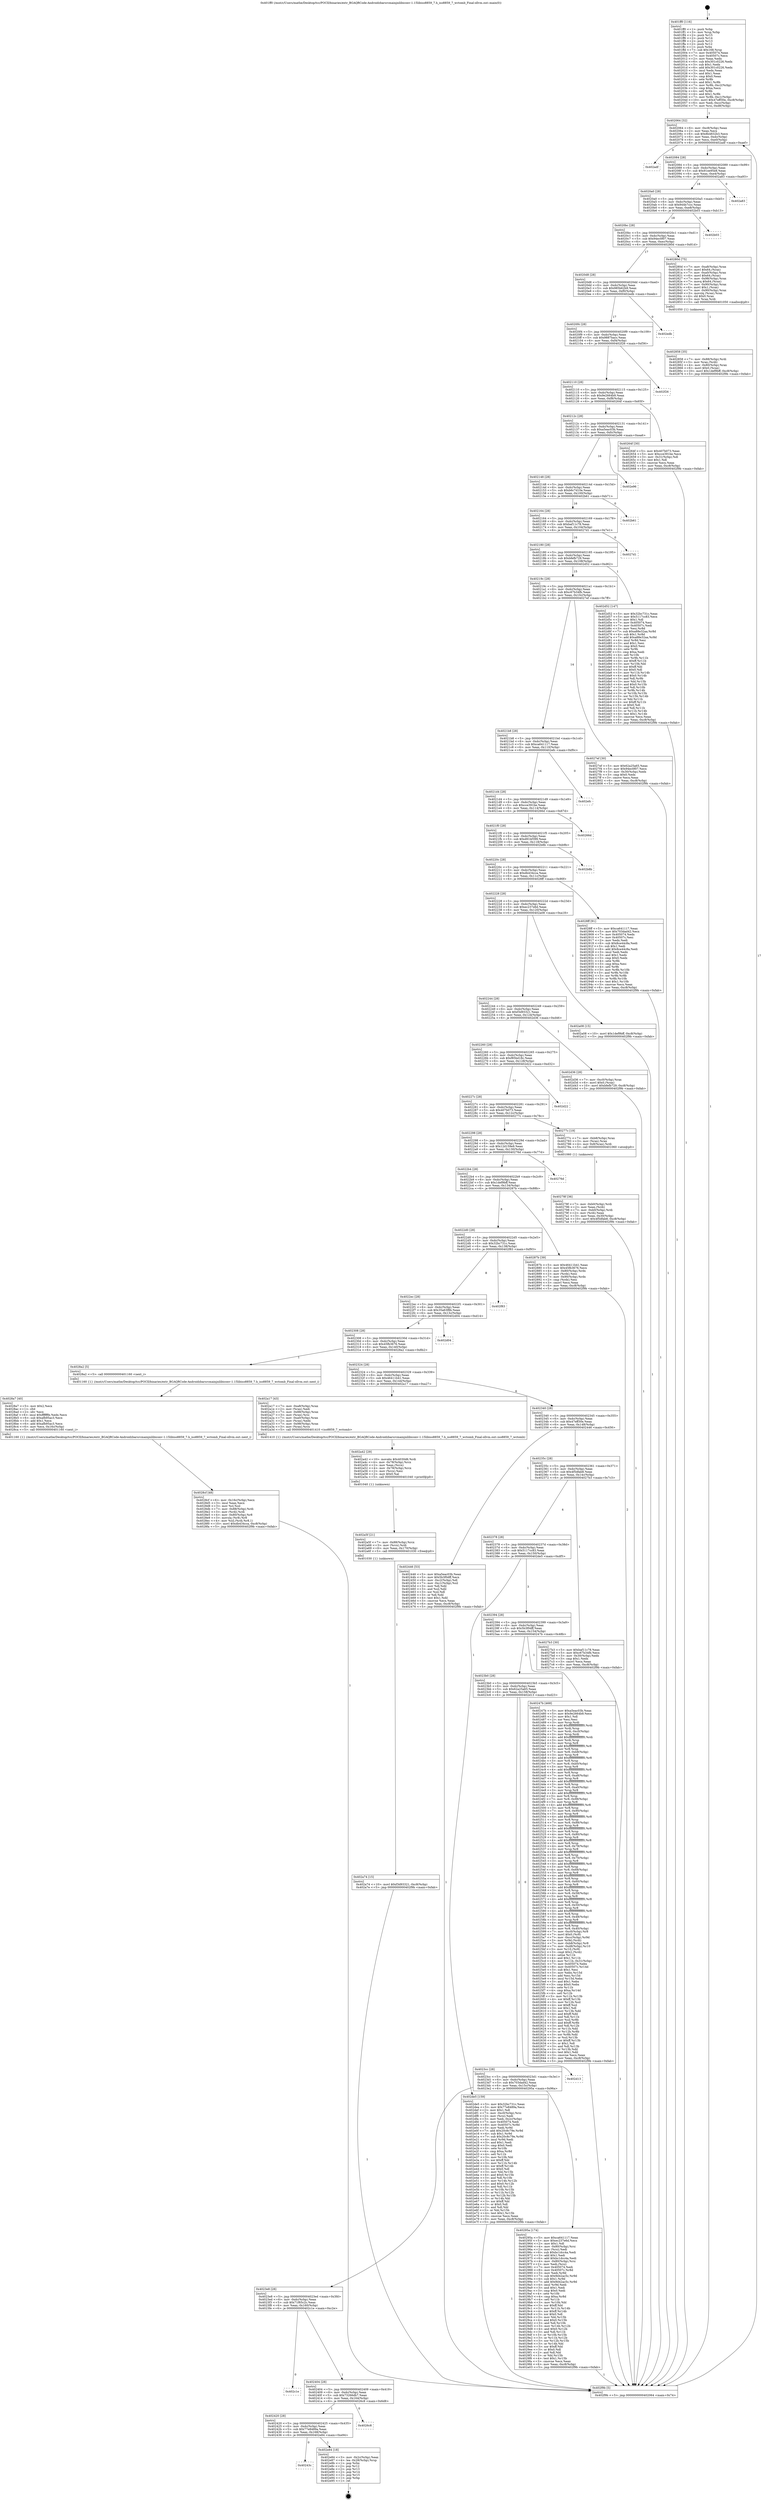 digraph "0x401ff0" {
  label = "0x401ff0 (/mnt/c/Users/mathe/Desktop/tcc/POCII/binaries/extr_BGAQRCode-Androidzbarsrcmainjnilibiconv-1.15libiso8859_7.h_iso8859_7_wctomb_Final-ollvm.out::main(0))"
  labelloc = "t"
  node[shape=record]

  Entry [label="",width=0.3,height=0.3,shape=circle,fillcolor=black,style=filled]
  "0x402064" [label="{
     0x402064 [32]\l
     | [instrs]\l
     &nbsp;&nbsp;0x402064 \<+6\>: mov -0xc8(%rbp),%eax\l
     &nbsp;&nbsp;0x40206a \<+2\>: mov %eax,%ecx\l
     &nbsp;&nbsp;0x40206c \<+6\>: sub $0x8b4832b3,%ecx\l
     &nbsp;&nbsp;0x402072 \<+6\>: mov %eax,-0xdc(%rbp)\l
     &nbsp;&nbsp;0x402078 \<+6\>: mov %ecx,-0xe0(%rbp)\l
     &nbsp;&nbsp;0x40207e \<+6\>: je 0000000000402adf \<main+0xaef\>\l
  }"]
  "0x402adf" [label="{
     0x402adf\l
  }", style=dashed]
  "0x402084" [label="{
     0x402084 [28]\l
     | [instrs]\l
     &nbsp;&nbsp;0x402084 \<+5\>: jmp 0000000000402089 \<main+0x99\>\l
     &nbsp;&nbsp;0x402089 \<+6\>: mov -0xdc(%rbp),%eax\l
     &nbsp;&nbsp;0x40208f \<+5\>: sub $0x91ee95e8,%eax\l
     &nbsp;&nbsp;0x402094 \<+6\>: mov %eax,-0xe4(%rbp)\l
     &nbsp;&nbsp;0x40209a \<+6\>: je 0000000000402a83 \<main+0xa93\>\l
  }"]
  Exit [label="",width=0.3,height=0.3,shape=circle,fillcolor=black,style=filled,peripheries=2]
  "0x402a83" [label="{
     0x402a83\l
  }", style=dashed]
  "0x4020a0" [label="{
     0x4020a0 [28]\l
     | [instrs]\l
     &nbsp;&nbsp;0x4020a0 \<+5\>: jmp 00000000004020a5 \<main+0xb5\>\l
     &nbsp;&nbsp;0x4020a5 \<+6\>: mov -0xdc(%rbp),%eax\l
     &nbsp;&nbsp;0x4020ab \<+5\>: sub $0x944b7ccc,%eax\l
     &nbsp;&nbsp;0x4020b0 \<+6\>: mov %eax,-0xe8(%rbp)\l
     &nbsp;&nbsp;0x4020b6 \<+6\>: je 0000000000402b03 \<main+0xb13\>\l
  }"]
  "0x40243c" [label="{
     0x40243c\l
  }", style=dashed]
  "0x402b03" [label="{
     0x402b03\l
  }", style=dashed]
  "0x4020bc" [label="{
     0x4020bc [28]\l
     | [instrs]\l
     &nbsp;&nbsp;0x4020bc \<+5\>: jmp 00000000004020c1 \<main+0xd1\>\l
     &nbsp;&nbsp;0x4020c1 \<+6\>: mov -0xdc(%rbp),%eax\l
     &nbsp;&nbsp;0x4020c7 \<+5\>: sub $0x94ec0f07,%eax\l
     &nbsp;&nbsp;0x4020cc \<+6\>: mov %eax,-0xec(%rbp)\l
     &nbsp;&nbsp;0x4020d2 \<+6\>: je 000000000040280d \<main+0x81d\>\l
  }"]
  "0x402e84" [label="{
     0x402e84 [18]\l
     | [instrs]\l
     &nbsp;&nbsp;0x402e84 \<+3\>: mov -0x2c(%rbp),%eax\l
     &nbsp;&nbsp;0x402e87 \<+4\>: lea -0x28(%rbp),%rsp\l
     &nbsp;&nbsp;0x402e8b \<+1\>: pop %rbx\l
     &nbsp;&nbsp;0x402e8c \<+2\>: pop %r12\l
     &nbsp;&nbsp;0x402e8e \<+2\>: pop %r13\l
     &nbsp;&nbsp;0x402e90 \<+2\>: pop %r14\l
     &nbsp;&nbsp;0x402e92 \<+2\>: pop %r15\l
     &nbsp;&nbsp;0x402e94 \<+1\>: pop %rbp\l
     &nbsp;&nbsp;0x402e95 \<+1\>: ret\l
  }"]
  "0x40280d" [label="{
     0x40280d [75]\l
     | [instrs]\l
     &nbsp;&nbsp;0x40280d \<+7\>: mov -0xa8(%rbp),%rax\l
     &nbsp;&nbsp;0x402814 \<+6\>: movl $0x64,(%rax)\l
     &nbsp;&nbsp;0x40281a \<+7\>: mov -0xa0(%rbp),%rax\l
     &nbsp;&nbsp;0x402821 \<+6\>: movl $0x64,(%rax)\l
     &nbsp;&nbsp;0x402827 \<+7\>: mov -0x98(%rbp),%rax\l
     &nbsp;&nbsp;0x40282e \<+7\>: movq $0x64,(%rax)\l
     &nbsp;&nbsp;0x402835 \<+7\>: mov -0x90(%rbp),%rax\l
     &nbsp;&nbsp;0x40283c \<+6\>: movl $0x1,(%rax)\l
     &nbsp;&nbsp;0x402842 \<+7\>: mov -0x90(%rbp),%rax\l
     &nbsp;&nbsp;0x402849 \<+3\>: movslq (%rax),%rax\l
     &nbsp;&nbsp;0x40284c \<+4\>: shl $0x0,%rax\l
     &nbsp;&nbsp;0x402850 \<+3\>: mov %rax,%rdi\l
     &nbsp;&nbsp;0x402853 \<+5\>: call 0000000000401050 \<malloc@plt\>\l
     | [calls]\l
     &nbsp;&nbsp;0x401050 \{1\} (unknown)\l
  }"]
  "0x4020d8" [label="{
     0x4020d8 [28]\l
     | [instrs]\l
     &nbsp;&nbsp;0x4020d8 \<+5\>: jmp 00000000004020dd \<main+0xed\>\l
     &nbsp;&nbsp;0x4020dd \<+6\>: mov -0xdc(%rbp),%eax\l
     &nbsp;&nbsp;0x4020e3 \<+5\>: sub $0x985b62b9,%eax\l
     &nbsp;&nbsp;0x4020e8 \<+6\>: mov %eax,-0xf0(%rbp)\l
     &nbsp;&nbsp;0x4020ee \<+6\>: je 0000000000402edb \<main+0xeeb\>\l
  }"]
  "0x402420" [label="{
     0x402420 [28]\l
     | [instrs]\l
     &nbsp;&nbsp;0x402420 \<+5\>: jmp 0000000000402425 \<main+0x435\>\l
     &nbsp;&nbsp;0x402425 \<+6\>: mov -0xdc(%rbp),%eax\l
     &nbsp;&nbsp;0x40242b \<+5\>: sub $0x77e8489a,%eax\l
     &nbsp;&nbsp;0x402430 \<+6\>: mov %eax,-0x168(%rbp)\l
     &nbsp;&nbsp;0x402436 \<+6\>: je 0000000000402e84 \<main+0xe94\>\l
  }"]
  "0x402edb" [label="{
     0x402edb\l
  }", style=dashed]
  "0x4020f4" [label="{
     0x4020f4 [28]\l
     | [instrs]\l
     &nbsp;&nbsp;0x4020f4 \<+5\>: jmp 00000000004020f9 \<main+0x109\>\l
     &nbsp;&nbsp;0x4020f9 \<+6\>: mov -0xdc(%rbp),%eax\l
     &nbsp;&nbsp;0x4020ff \<+5\>: sub $0x9887bacc,%eax\l
     &nbsp;&nbsp;0x402104 \<+6\>: mov %eax,-0xf4(%rbp)\l
     &nbsp;&nbsp;0x40210a \<+6\>: je 0000000000402f26 \<main+0xf36\>\l
  }"]
  "0x4026c8" [label="{
     0x4026c8\l
  }", style=dashed]
  "0x402f26" [label="{
     0x402f26\l
  }", style=dashed]
  "0x402110" [label="{
     0x402110 [28]\l
     | [instrs]\l
     &nbsp;&nbsp;0x402110 \<+5\>: jmp 0000000000402115 \<main+0x125\>\l
     &nbsp;&nbsp;0x402115 \<+6\>: mov -0xdc(%rbp),%eax\l
     &nbsp;&nbsp;0x40211b \<+5\>: sub $0x9e2664b9,%eax\l
     &nbsp;&nbsp;0x402120 \<+6\>: mov %eax,-0xf8(%rbp)\l
     &nbsp;&nbsp;0x402126 \<+6\>: je 000000000040264f \<main+0x65f\>\l
  }"]
  "0x402404" [label="{
     0x402404 [28]\l
     | [instrs]\l
     &nbsp;&nbsp;0x402404 \<+5\>: jmp 0000000000402409 \<main+0x419\>\l
     &nbsp;&nbsp;0x402409 \<+6\>: mov -0xdc(%rbp),%eax\l
     &nbsp;&nbsp;0x40240f \<+5\>: sub $0x73266db7,%eax\l
     &nbsp;&nbsp;0x402414 \<+6\>: mov %eax,-0x164(%rbp)\l
     &nbsp;&nbsp;0x40241a \<+6\>: je 00000000004026c8 \<main+0x6d8\>\l
  }"]
  "0x40264f" [label="{
     0x40264f [30]\l
     | [instrs]\l
     &nbsp;&nbsp;0x40264f \<+5\>: mov $0x407b073,%eax\l
     &nbsp;&nbsp;0x402654 \<+5\>: mov $0xcce391be,%ecx\l
     &nbsp;&nbsp;0x402659 \<+3\>: mov -0x31(%rbp),%dl\l
     &nbsp;&nbsp;0x40265c \<+3\>: test $0x1,%dl\l
     &nbsp;&nbsp;0x40265f \<+3\>: cmovne %ecx,%eax\l
     &nbsp;&nbsp;0x402662 \<+6\>: mov %eax,-0xc8(%rbp)\l
     &nbsp;&nbsp;0x402668 \<+5\>: jmp 0000000000402f9b \<main+0xfab\>\l
  }"]
  "0x40212c" [label="{
     0x40212c [28]\l
     | [instrs]\l
     &nbsp;&nbsp;0x40212c \<+5\>: jmp 0000000000402131 \<main+0x141\>\l
     &nbsp;&nbsp;0x402131 \<+6\>: mov -0xdc(%rbp),%eax\l
     &nbsp;&nbsp;0x402137 \<+5\>: sub $0xa5eac03b,%eax\l
     &nbsp;&nbsp;0x40213c \<+6\>: mov %eax,-0xfc(%rbp)\l
     &nbsp;&nbsp;0x402142 \<+6\>: je 0000000000402e96 \<main+0xea6\>\l
  }"]
  "0x402c1e" [label="{
     0x402c1e\l
  }", style=dashed]
  "0x402e96" [label="{
     0x402e96\l
  }", style=dashed]
  "0x402148" [label="{
     0x402148 [28]\l
     | [instrs]\l
     &nbsp;&nbsp;0x402148 \<+5\>: jmp 000000000040214d \<main+0x15d\>\l
     &nbsp;&nbsp;0x40214d \<+6\>: mov -0xdc(%rbp),%eax\l
     &nbsp;&nbsp;0x402153 \<+5\>: sub $0xb6c7d10e,%eax\l
     &nbsp;&nbsp;0x402158 \<+6\>: mov %eax,-0x100(%rbp)\l
     &nbsp;&nbsp;0x40215e \<+6\>: je 0000000000402b61 \<main+0xb71\>\l
  }"]
  "0x402a74" [label="{
     0x402a74 [15]\l
     | [instrs]\l
     &nbsp;&nbsp;0x402a74 \<+10\>: movl $0xf3d93321,-0xc8(%rbp)\l
     &nbsp;&nbsp;0x402a7e \<+5\>: jmp 0000000000402f9b \<main+0xfab\>\l
  }"]
  "0x402b61" [label="{
     0x402b61\l
  }", style=dashed]
  "0x402164" [label="{
     0x402164 [28]\l
     | [instrs]\l
     &nbsp;&nbsp;0x402164 \<+5\>: jmp 0000000000402169 \<main+0x179\>\l
     &nbsp;&nbsp;0x402169 \<+6\>: mov -0xdc(%rbp),%eax\l
     &nbsp;&nbsp;0x40216f \<+5\>: sub $0xbaf11c78,%eax\l
     &nbsp;&nbsp;0x402174 \<+6\>: mov %eax,-0x104(%rbp)\l
     &nbsp;&nbsp;0x40217a \<+6\>: je 00000000004027d1 \<main+0x7e1\>\l
  }"]
  "0x402a5f" [label="{
     0x402a5f [21]\l
     | [instrs]\l
     &nbsp;&nbsp;0x402a5f \<+7\>: mov -0x88(%rbp),%rcx\l
     &nbsp;&nbsp;0x402a66 \<+3\>: mov (%rcx),%rdi\l
     &nbsp;&nbsp;0x402a69 \<+6\>: mov %eax,-0x170(%rbp)\l
     &nbsp;&nbsp;0x402a6f \<+5\>: call 0000000000401030 \<free@plt\>\l
     | [calls]\l
     &nbsp;&nbsp;0x401030 \{1\} (unknown)\l
  }"]
  "0x4027d1" [label="{
     0x4027d1\l
  }", style=dashed]
  "0x402180" [label="{
     0x402180 [28]\l
     | [instrs]\l
     &nbsp;&nbsp;0x402180 \<+5\>: jmp 0000000000402185 \<main+0x195\>\l
     &nbsp;&nbsp;0x402185 \<+6\>: mov -0xdc(%rbp),%eax\l
     &nbsp;&nbsp;0x40218b \<+5\>: sub $0xbfefb729,%eax\l
     &nbsp;&nbsp;0x402190 \<+6\>: mov %eax,-0x108(%rbp)\l
     &nbsp;&nbsp;0x402196 \<+6\>: je 0000000000402d52 \<main+0xd62\>\l
  }"]
  "0x402a42" [label="{
     0x402a42 [29]\l
     | [instrs]\l
     &nbsp;&nbsp;0x402a42 \<+10\>: movabs $0x4030d6,%rdi\l
     &nbsp;&nbsp;0x402a4c \<+4\>: mov -0x78(%rbp),%rcx\l
     &nbsp;&nbsp;0x402a50 \<+2\>: mov %eax,(%rcx)\l
     &nbsp;&nbsp;0x402a52 \<+4\>: mov -0x78(%rbp),%rcx\l
     &nbsp;&nbsp;0x402a56 \<+2\>: mov (%rcx),%esi\l
     &nbsp;&nbsp;0x402a58 \<+2\>: mov $0x0,%al\l
     &nbsp;&nbsp;0x402a5a \<+5\>: call 0000000000401040 \<printf@plt\>\l
     | [calls]\l
     &nbsp;&nbsp;0x401040 \{1\} (unknown)\l
  }"]
  "0x402d52" [label="{
     0x402d52 [147]\l
     | [instrs]\l
     &nbsp;&nbsp;0x402d52 \<+5\>: mov $0x32bc731c,%eax\l
     &nbsp;&nbsp;0x402d57 \<+5\>: mov $0x5117cc83,%ecx\l
     &nbsp;&nbsp;0x402d5c \<+2\>: mov $0x1,%dl\l
     &nbsp;&nbsp;0x402d5e \<+7\>: mov 0x405074,%esi\l
     &nbsp;&nbsp;0x402d65 \<+7\>: mov 0x40507c,%edi\l
     &nbsp;&nbsp;0x402d6c \<+3\>: mov %esi,%r8d\l
     &nbsp;&nbsp;0x402d6f \<+7\>: sub $0xa88e32aa,%r8d\l
     &nbsp;&nbsp;0x402d76 \<+4\>: sub $0x1,%r8d\l
     &nbsp;&nbsp;0x402d7a \<+7\>: add $0xa88e32aa,%r8d\l
     &nbsp;&nbsp;0x402d81 \<+4\>: imul %r8d,%esi\l
     &nbsp;&nbsp;0x402d85 \<+3\>: and $0x1,%esi\l
     &nbsp;&nbsp;0x402d88 \<+3\>: cmp $0x0,%esi\l
     &nbsp;&nbsp;0x402d8b \<+4\>: sete %r9b\l
     &nbsp;&nbsp;0x402d8f \<+3\>: cmp $0xa,%edi\l
     &nbsp;&nbsp;0x402d92 \<+4\>: setl %r10b\l
     &nbsp;&nbsp;0x402d96 \<+3\>: mov %r9b,%r11b\l
     &nbsp;&nbsp;0x402d99 \<+4\>: xor $0xff,%r11b\l
     &nbsp;&nbsp;0x402d9d \<+3\>: mov %r10b,%bl\l
     &nbsp;&nbsp;0x402da0 \<+3\>: xor $0xff,%bl\l
     &nbsp;&nbsp;0x402da3 \<+3\>: xor $0x0,%dl\l
     &nbsp;&nbsp;0x402da6 \<+3\>: mov %r11b,%r14b\l
     &nbsp;&nbsp;0x402da9 \<+4\>: and $0x0,%r14b\l
     &nbsp;&nbsp;0x402dad \<+3\>: and %dl,%r9b\l
     &nbsp;&nbsp;0x402db0 \<+3\>: mov %bl,%r15b\l
     &nbsp;&nbsp;0x402db3 \<+4\>: and $0x0,%r15b\l
     &nbsp;&nbsp;0x402db7 \<+3\>: and %dl,%r10b\l
     &nbsp;&nbsp;0x402dba \<+3\>: or %r9b,%r14b\l
     &nbsp;&nbsp;0x402dbd \<+3\>: or %r10b,%r15b\l
     &nbsp;&nbsp;0x402dc0 \<+3\>: xor %r15b,%r14b\l
     &nbsp;&nbsp;0x402dc3 \<+3\>: or %bl,%r11b\l
     &nbsp;&nbsp;0x402dc6 \<+4\>: xor $0xff,%r11b\l
     &nbsp;&nbsp;0x402dca \<+3\>: or $0x0,%dl\l
     &nbsp;&nbsp;0x402dcd \<+3\>: and %dl,%r11b\l
     &nbsp;&nbsp;0x402dd0 \<+3\>: or %r11b,%r14b\l
     &nbsp;&nbsp;0x402dd3 \<+4\>: test $0x1,%r14b\l
     &nbsp;&nbsp;0x402dd7 \<+3\>: cmovne %ecx,%eax\l
     &nbsp;&nbsp;0x402dda \<+6\>: mov %eax,-0xc8(%rbp)\l
     &nbsp;&nbsp;0x402de0 \<+5\>: jmp 0000000000402f9b \<main+0xfab\>\l
  }"]
  "0x40219c" [label="{
     0x40219c [28]\l
     | [instrs]\l
     &nbsp;&nbsp;0x40219c \<+5\>: jmp 00000000004021a1 \<main+0x1b1\>\l
     &nbsp;&nbsp;0x4021a1 \<+6\>: mov -0xdc(%rbp),%eax\l
     &nbsp;&nbsp;0x4021a7 \<+5\>: sub $0xc67b34fb,%eax\l
     &nbsp;&nbsp;0x4021ac \<+6\>: mov %eax,-0x10c(%rbp)\l
     &nbsp;&nbsp;0x4021b2 \<+6\>: je 00000000004027ef \<main+0x7ff\>\l
  }"]
  "0x4023e8" [label="{
     0x4023e8 [28]\l
     | [instrs]\l
     &nbsp;&nbsp;0x4023e8 \<+5\>: jmp 00000000004023ed \<main+0x3fd\>\l
     &nbsp;&nbsp;0x4023ed \<+6\>: mov -0xdc(%rbp),%eax\l
     &nbsp;&nbsp;0x4023f3 \<+5\>: sub $0x71f65c2c,%eax\l
     &nbsp;&nbsp;0x4023f8 \<+6\>: mov %eax,-0x160(%rbp)\l
     &nbsp;&nbsp;0x4023fe \<+6\>: je 0000000000402c1e \<main+0xc2e\>\l
  }"]
  "0x4027ef" [label="{
     0x4027ef [30]\l
     | [instrs]\l
     &nbsp;&nbsp;0x4027ef \<+5\>: mov $0x62a25a65,%eax\l
     &nbsp;&nbsp;0x4027f4 \<+5\>: mov $0x94ec0f07,%ecx\l
     &nbsp;&nbsp;0x4027f9 \<+3\>: mov -0x30(%rbp),%edx\l
     &nbsp;&nbsp;0x4027fc \<+3\>: cmp $0x0,%edx\l
     &nbsp;&nbsp;0x4027ff \<+3\>: cmove %ecx,%eax\l
     &nbsp;&nbsp;0x402802 \<+6\>: mov %eax,-0xc8(%rbp)\l
     &nbsp;&nbsp;0x402808 \<+5\>: jmp 0000000000402f9b \<main+0xfab\>\l
  }"]
  "0x4021b8" [label="{
     0x4021b8 [28]\l
     | [instrs]\l
     &nbsp;&nbsp;0x4021b8 \<+5\>: jmp 00000000004021bd \<main+0x1cd\>\l
     &nbsp;&nbsp;0x4021bd \<+6\>: mov -0xdc(%rbp),%eax\l
     &nbsp;&nbsp;0x4021c3 \<+5\>: sub $0xca641117,%eax\l
     &nbsp;&nbsp;0x4021c8 \<+6\>: mov %eax,-0x110(%rbp)\l
     &nbsp;&nbsp;0x4021ce \<+6\>: je 0000000000402efc \<main+0xf0c\>\l
  }"]
  "0x40295a" [label="{
     0x40295a [174]\l
     | [instrs]\l
     &nbsp;&nbsp;0x40295a \<+5\>: mov $0xca641117,%eax\l
     &nbsp;&nbsp;0x40295f \<+5\>: mov $0xec237e6d,%ecx\l
     &nbsp;&nbsp;0x402964 \<+2\>: mov $0x1,%dl\l
     &nbsp;&nbsp;0x402966 \<+4\>: mov -0x80(%rbp),%rsi\l
     &nbsp;&nbsp;0x40296a \<+2\>: mov (%rsi),%edi\l
     &nbsp;&nbsp;0x40296c \<+6\>: sub $0xbc1dcc4a,%edi\l
     &nbsp;&nbsp;0x402972 \<+3\>: add $0x1,%edi\l
     &nbsp;&nbsp;0x402975 \<+6\>: add $0xbc1dcc4a,%edi\l
     &nbsp;&nbsp;0x40297b \<+4\>: mov -0x80(%rbp),%rsi\l
     &nbsp;&nbsp;0x40297f \<+2\>: mov %edi,(%rsi)\l
     &nbsp;&nbsp;0x402981 \<+7\>: mov 0x405074,%edi\l
     &nbsp;&nbsp;0x402988 \<+8\>: mov 0x40507c,%r8d\l
     &nbsp;&nbsp;0x402990 \<+3\>: mov %edi,%r9d\l
     &nbsp;&nbsp;0x402993 \<+7\>: sub $0x9d42ac5c,%r9d\l
     &nbsp;&nbsp;0x40299a \<+4\>: sub $0x1,%r9d\l
     &nbsp;&nbsp;0x40299e \<+7\>: add $0x9d42ac5c,%r9d\l
     &nbsp;&nbsp;0x4029a5 \<+4\>: imul %r9d,%edi\l
     &nbsp;&nbsp;0x4029a9 \<+3\>: and $0x1,%edi\l
     &nbsp;&nbsp;0x4029ac \<+3\>: cmp $0x0,%edi\l
     &nbsp;&nbsp;0x4029af \<+4\>: sete %r10b\l
     &nbsp;&nbsp;0x4029b3 \<+4\>: cmp $0xa,%r8d\l
     &nbsp;&nbsp;0x4029b7 \<+4\>: setl %r11b\l
     &nbsp;&nbsp;0x4029bb \<+3\>: mov %r10b,%bl\l
     &nbsp;&nbsp;0x4029be \<+3\>: xor $0xff,%bl\l
     &nbsp;&nbsp;0x4029c1 \<+3\>: mov %r11b,%r14b\l
     &nbsp;&nbsp;0x4029c4 \<+4\>: xor $0xff,%r14b\l
     &nbsp;&nbsp;0x4029c8 \<+3\>: xor $0x0,%dl\l
     &nbsp;&nbsp;0x4029cb \<+3\>: mov %bl,%r15b\l
     &nbsp;&nbsp;0x4029ce \<+4\>: and $0x0,%r15b\l
     &nbsp;&nbsp;0x4029d2 \<+3\>: and %dl,%r10b\l
     &nbsp;&nbsp;0x4029d5 \<+3\>: mov %r14b,%r12b\l
     &nbsp;&nbsp;0x4029d8 \<+4\>: and $0x0,%r12b\l
     &nbsp;&nbsp;0x4029dc \<+3\>: and %dl,%r11b\l
     &nbsp;&nbsp;0x4029df \<+3\>: or %r10b,%r15b\l
     &nbsp;&nbsp;0x4029e2 \<+3\>: or %r11b,%r12b\l
     &nbsp;&nbsp;0x4029e5 \<+3\>: xor %r12b,%r15b\l
     &nbsp;&nbsp;0x4029e8 \<+3\>: or %r14b,%bl\l
     &nbsp;&nbsp;0x4029eb \<+3\>: xor $0xff,%bl\l
     &nbsp;&nbsp;0x4029ee \<+3\>: or $0x0,%dl\l
     &nbsp;&nbsp;0x4029f1 \<+2\>: and %dl,%bl\l
     &nbsp;&nbsp;0x4029f3 \<+3\>: or %bl,%r15b\l
     &nbsp;&nbsp;0x4029f6 \<+4\>: test $0x1,%r15b\l
     &nbsp;&nbsp;0x4029fa \<+3\>: cmovne %ecx,%eax\l
     &nbsp;&nbsp;0x4029fd \<+6\>: mov %eax,-0xc8(%rbp)\l
     &nbsp;&nbsp;0x402a03 \<+5\>: jmp 0000000000402f9b \<main+0xfab\>\l
  }"]
  "0x402efc" [label="{
     0x402efc\l
  }", style=dashed]
  "0x4021d4" [label="{
     0x4021d4 [28]\l
     | [instrs]\l
     &nbsp;&nbsp;0x4021d4 \<+5\>: jmp 00000000004021d9 \<main+0x1e9\>\l
     &nbsp;&nbsp;0x4021d9 \<+6\>: mov -0xdc(%rbp),%eax\l
     &nbsp;&nbsp;0x4021df \<+5\>: sub $0xcce391be,%eax\l
     &nbsp;&nbsp;0x4021e4 \<+6\>: mov %eax,-0x114(%rbp)\l
     &nbsp;&nbsp;0x4021ea \<+6\>: je 000000000040266d \<main+0x67d\>\l
  }"]
  "0x4023cc" [label="{
     0x4023cc [28]\l
     | [instrs]\l
     &nbsp;&nbsp;0x4023cc \<+5\>: jmp 00000000004023d1 \<main+0x3e1\>\l
     &nbsp;&nbsp;0x4023d1 \<+6\>: mov -0xdc(%rbp),%eax\l
     &nbsp;&nbsp;0x4023d7 \<+5\>: sub $0x703dad42,%eax\l
     &nbsp;&nbsp;0x4023dc \<+6\>: mov %eax,-0x15c(%rbp)\l
     &nbsp;&nbsp;0x4023e2 \<+6\>: je 000000000040295a \<main+0x96a\>\l
  }"]
  "0x40266d" [label="{
     0x40266d\l
  }", style=dashed]
  "0x4021f0" [label="{
     0x4021f0 [28]\l
     | [instrs]\l
     &nbsp;&nbsp;0x4021f0 \<+5\>: jmp 00000000004021f5 \<main+0x205\>\l
     &nbsp;&nbsp;0x4021f5 \<+6\>: mov -0xdc(%rbp),%eax\l
     &nbsp;&nbsp;0x4021fb \<+5\>: sub $0xd91bf399,%eax\l
     &nbsp;&nbsp;0x402200 \<+6\>: mov %eax,-0x118(%rbp)\l
     &nbsp;&nbsp;0x402206 \<+6\>: je 0000000000402b8b \<main+0xb9b\>\l
  }"]
  "0x402d13" [label="{
     0x402d13\l
  }", style=dashed]
  "0x402b8b" [label="{
     0x402b8b\l
  }", style=dashed]
  "0x40220c" [label="{
     0x40220c [28]\l
     | [instrs]\l
     &nbsp;&nbsp;0x40220c \<+5\>: jmp 0000000000402211 \<main+0x221\>\l
     &nbsp;&nbsp;0x402211 \<+6\>: mov -0xdc(%rbp),%eax\l
     &nbsp;&nbsp;0x402217 \<+5\>: sub $0xdb434cca,%eax\l
     &nbsp;&nbsp;0x40221c \<+6\>: mov %eax,-0x11c(%rbp)\l
     &nbsp;&nbsp;0x402222 \<+6\>: je 00000000004028ff \<main+0x90f\>\l
  }"]
  "0x4028cf" [label="{
     0x4028cf [48]\l
     | [instrs]\l
     &nbsp;&nbsp;0x4028cf \<+6\>: mov -0x16c(%rbp),%ecx\l
     &nbsp;&nbsp;0x4028d5 \<+3\>: imul %eax,%ecx\l
     &nbsp;&nbsp;0x4028d8 \<+3\>: mov %cl,%sil\l
     &nbsp;&nbsp;0x4028db \<+7\>: mov -0x88(%rbp),%rdi\l
     &nbsp;&nbsp;0x4028e2 \<+3\>: mov (%rdi),%rdi\l
     &nbsp;&nbsp;0x4028e5 \<+4\>: mov -0x80(%rbp),%r8\l
     &nbsp;&nbsp;0x4028e9 \<+3\>: movslq (%r8),%r8\l
     &nbsp;&nbsp;0x4028ec \<+4\>: mov %sil,(%rdi,%r8,1)\l
     &nbsp;&nbsp;0x4028f0 \<+10\>: movl $0xdb434cca,-0xc8(%rbp)\l
     &nbsp;&nbsp;0x4028fa \<+5\>: jmp 0000000000402f9b \<main+0xfab\>\l
  }"]
  "0x4028ff" [label="{
     0x4028ff [91]\l
     | [instrs]\l
     &nbsp;&nbsp;0x4028ff \<+5\>: mov $0xca641117,%eax\l
     &nbsp;&nbsp;0x402904 \<+5\>: mov $0x703dad42,%ecx\l
     &nbsp;&nbsp;0x402909 \<+7\>: mov 0x405074,%edx\l
     &nbsp;&nbsp;0x402910 \<+7\>: mov 0x40507c,%esi\l
     &nbsp;&nbsp;0x402917 \<+2\>: mov %edx,%edi\l
     &nbsp;&nbsp;0x402919 \<+6\>: sub $0x8ce44c8a,%edi\l
     &nbsp;&nbsp;0x40291f \<+3\>: sub $0x1,%edi\l
     &nbsp;&nbsp;0x402922 \<+6\>: add $0x8ce44c8a,%edi\l
     &nbsp;&nbsp;0x402928 \<+3\>: imul %edi,%edx\l
     &nbsp;&nbsp;0x40292b \<+3\>: and $0x1,%edx\l
     &nbsp;&nbsp;0x40292e \<+3\>: cmp $0x0,%edx\l
     &nbsp;&nbsp;0x402931 \<+4\>: sete %r8b\l
     &nbsp;&nbsp;0x402935 \<+3\>: cmp $0xa,%esi\l
     &nbsp;&nbsp;0x402938 \<+4\>: setl %r9b\l
     &nbsp;&nbsp;0x40293c \<+3\>: mov %r8b,%r10b\l
     &nbsp;&nbsp;0x40293f \<+3\>: and %r9b,%r10b\l
     &nbsp;&nbsp;0x402942 \<+3\>: xor %r9b,%r8b\l
     &nbsp;&nbsp;0x402945 \<+3\>: or %r8b,%r10b\l
     &nbsp;&nbsp;0x402948 \<+4\>: test $0x1,%r10b\l
     &nbsp;&nbsp;0x40294c \<+3\>: cmovne %ecx,%eax\l
     &nbsp;&nbsp;0x40294f \<+6\>: mov %eax,-0xc8(%rbp)\l
     &nbsp;&nbsp;0x402955 \<+5\>: jmp 0000000000402f9b \<main+0xfab\>\l
  }"]
  "0x402228" [label="{
     0x402228 [28]\l
     | [instrs]\l
     &nbsp;&nbsp;0x402228 \<+5\>: jmp 000000000040222d \<main+0x23d\>\l
     &nbsp;&nbsp;0x40222d \<+6\>: mov -0xdc(%rbp),%eax\l
     &nbsp;&nbsp;0x402233 \<+5\>: sub $0xec237e6d,%eax\l
     &nbsp;&nbsp;0x402238 \<+6\>: mov %eax,-0x120(%rbp)\l
     &nbsp;&nbsp;0x40223e \<+6\>: je 0000000000402a08 \<main+0xa18\>\l
  }"]
  "0x4028a7" [label="{
     0x4028a7 [40]\l
     | [instrs]\l
     &nbsp;&nbsp;0x4028a7 \<+5\>: mov $0x2,%ecx\l
     &nbsp;&nbsp;0x4028ac \<+1\>: cltd\l
     &nbsp;&nbsp;0x4028ad \<+2\>: idiv %ecx\l
     &nbsp;&nbsp;0x4028af \<+6\>: imul $0xfffffffe,%edx,%ecx\l
     &nbsp;&nbsp;0x4028b5 \<+6\>: sub $0xafb95ac3,%ecx\l
     &nbsp;&nbsp;0x4028bb \<+3\>: add $0x1,%ecx\l
     &nbsp;&nbsp;0x4028be \<+6\>: add $0xafb95ac3,%ecx\l
     &nbsp;&nbsp;0x4028c4 \<+6\>: mov %ecx,-0x16c(%rbp)\l
     &nbsp;&nbsp;0x4028ca \<+5\>: call 0000000000401160 \<next_i\>\l
     | [calls]\l
     &nbsp;&nbsp;0x401160 \{1\} (/mnt/c/Users/mathe/Desktop/tcc/POCII/binaries/extr_BGAQRCode-Androidzbarsrcmainjnilibiconv-1.15libiso8859_7.h_iso8859_7_wctomb_Final-ollvm.out::next_i)\l
  }"]
  "0x402a08" [label="{
     0x402a08 [15]\l
     | [instrs]\l
     &nbsp;&nbsp;0x402a08 \<+10\>: movl $0x1def9bff,-0xc8(%rbp)\l
     &nbsp;&nbsp;0x402a12 \<+5\>: jmp 0000000000402f9b \<main+0xfab\>\l
  }"]
  "0x402244" [label="{
     0x402244 [28]\l
     | [instrs]\l
     &nbsp;&nbsp;0x402244 \<+5\>: jmp 0000000000402249 \<main+0x259\>\l
     &nbsp;&nbsp;0x402249 \<+6\>: mov -0xdc(%rbp),%eax\l
     &nbsp;&nbsp;0x40224f \<+5\>: sub $0xf3d93321,%eax\l
     &nbsp;&nbsp;0x402254 \<+6\>: mov %eax,-0x124(%rbp)\l
     &nbsp;&nbsp;0x40225a \<+6\>: je 0000000000402d36 \<main+0xd46\>\l
  }"]
  "0x402858" [label="{
     0x402858 [35]\l
     | [instrs]\l
     &nbsp;&nbsp;0x402858 \<+7\>: mov -0x88(%rbp),%rdi\l
     &nbsp;&nbsp;0x40285f \<+3\>: mov %rax,(%rdi)\l
     &nbsp;&nbsp;0x402862 \<+4\>: mov -0x80(%rbp),%rax\l
     &nbsp;&nbsp;0x402866 \<+6\>: movl $0x0,(%rax)\l
     &nbsp;&nbsp;0x40286c \<+10\>: movl $0x1def9bff,-0xc8(%rbp)\l
     &nbsp;&nbsp;0x402876 \<+5\>: jmp 0000000000402f9b \<main+0xfab\>\l
  }"]
  "0x402d36" [label="{
     0x402d36 [28]\l
     | [instrs]\l
     &nbsp;&nbsp;0x402d36 \<+7\>: mov -0xc0(%rbp),%rax\l
     &nbsp;&nbsp;0x402d3d \<+6\>: movl $0x0,(%rax)\l
     &nbsp;&nbsp;0x402d43 \<+10\>: movl $0xbfefb729,-0xc8(%rbp)\l
     &nbsp;&nbsp;0x402d4d \<+5\>: jmp 0000000000402f9b \<main+0xfab\>\l
  }"]
  "0x402260" [label="{
     0x402260 [28]\l
     | [instrs]\l
     &nbsp;&nbsp;0x402260 \<+5\>: jmp 0000000000402265 \<main+0x275\>\l
     &nbsp;&nbsp;0x402265 \<+6\>: mov -0xdc(%rbp),%eax\l
     &nbsp;&nbsp;0x40226b \<+5\>: sub $0xf85bd18c,%eax\l
     &nbsp;&nbsp;0x402270 \<+6\>: mov %eax,-0x128(%rbp)\l
     &nbsp;&nbsp;0x402276 \<+6\>: je 0000000000402d22 \<main+0xd32\>\l
  }"]
  "0x40278f" [label="{
     0x40278f [36]\l
     | [instrs]\l
     &nbsp;&nbsp;0x40278f \<+7\>: mov -0xb0(%rbp),%rdi\l
     &nbsp;&nbsp;0x402796 \<+2\>: mov %eax,(%rdi)\l
     &nbsp;&nbsp;0x402798 \<+7\>: mov -0xb0(%rbp),%rdi\l
     &nbsp;&nbsp;0x40279f \<+2\>: mov (%rdi),%eax\l
     &nbsp;&nbsp;0x4027a1 \<+3\>: mov %eax,-0x30(%rbp)\l
     &nbsp;&nbsp;0x4027a4 \<+10\>: movl $0x4f5dfab8,-0xc8(%rbp)\l
     &nbsp;&nbsp;0x4027ae \<+5\>: jmp 0000000000402f9b \<main+0xfab\>\l
  }"]
  "0x402d22" [label="{
     0x402d22\l
  }", style=dashed]
  "0x40227c" [label="{
     0x40227c [28]\l
     | [instrs]\l
     &nbsp;&nbsp;0x40227c \<+5\>: jmp 0000000000402281 \<main+0x291\>\l
     &nbsp;&nbsp;0x402281 \<+6\>: mov -0xdc(%rbp),%eax\l
     &nbsp;&nbsp;0x402287 \<+5\>: sub $0x407b073,%eax\l
     &nbsp;&nbsp;0x40228c \<+6\>: mov %eax,-0x12c(%rbp)\l
     &nbsp;&nbsp;0x402292 \<+6\>: je 000000000040277c \<main+0x78c\>\l
  }"]
  "0x4023b0" [label="{
     0x4023b0 [28]\l
     | [instrs]\l
     &nbsp;&nbsp;0x4023b0 \<+5\>: jmp 00000000004023b5 \<main+0x3c5\>\l
     &nbsp;&nbsp;0x4023b5 \<+6\>: mov -0xdc(%rbp),%eax\l
     &nbsp;&nbsp;0x4023bb \<+5\>: sub $0x62a25a65,%eax\l
     &nbsp;&nbsp;0x4023c0 \<+6\>: mov %eax,-0x158(%rbp)\l
     &nbsp;&nbsp;0x4023c6 \<+6\>: je 0000000000402d13 \<main+0xd23\>\l
  }"]
  "0x40277c" [label="{
     0x40277c [19]\l
     | [instrs]\l
     &nbsp;&nbsp;0x40277c \<+7\>: mov -0xb8(%rbp),%rax\l
     &nbsp;&nbsp;0x402783 \<+3\>: mov (%rax),%rax\l
     &nbsp;&nbsp;0x402786 \<+4\>: mov 0x8(%rax),%rdi\l
     &nbsp;&nbsp;0x40278a \<+5\>: call 0000000000401060 \<atoi@plt\>\l
     | [calls]\l
     &nbsp;&nbsp;0x401060 \{1\} (unknown)\l
  }"]
  "0x402298" [label="{
     0x402298 [28]\l
     | [instrs]\l
     &nbsp;&nbsp;0x402298 \<+5\>: jmp 000000000040229d \<main+0x2ad\>\l
     &nbsp;&nbsp;0x40229d \<+6\>: mov -0xdc(%rbp),%eax\l
     &nbsp;&nbsp;0x4022a3 \<+5\>: sub $0x12d159e9,%eax\l
     &nbsp;&nbsp;0x4022a8 \<+6\>: mov %eax,-0x130(%rbp)\l
     &nbsp;&nbsp;0x4022ae \<+6\>: je 000000000040276d \<main+0x77d\>\l
  }"]
  "0x40247b" [label="{
     0x40247b [468]\l
     | [instrs]\l
     &nbsp;&nbsp;0x40247b \<+5\>: mov $0xa5eac03b,%eax\l
     &nbsp;&nbsp;0x402480 \<+5\>: mov $0x9e2664b9,%ecx\l
     &nbsp;&nbsp;0x402485 \<+2\>: mov $0x1,%dl\l
     &nbsp;&nbsp;0x402487 \<+2\>: xor %esi,%esi\l
     &nbsp;&nbsp;0x402489 \<+3\>: mov %rsp,%rdi\l
     &nbsp;&nbsp;0x40248c \<+4\>: add $0xfffffffffffffff0,%rdi\l
     &nbsp;&nbsp;0x402490 \<+3\>: mov %rdi,%rsp\l
     &nbsp;&nbsp;0x402493 \<+7\>: mov %rdi,-0xc0(%rbp)\l
     &nbsp;&nbsp;0x40249a \<+3\>: mov %rsp,%rdi\l
     &nbsp;&nbsp;0x40249d \<+4\>: add $0xfffffffffffffff0,%rdi\l
     &nbsp;&nbsp;0x4024a1 \<+3\>: mov %rdi,%rsp\l
     &nbsp;&nbsp;0x4024a4 \<+3\>: mov %rsp,%r8\l
     &nbsp;&nbsp;0x4024a7 \<+4\>: add $0xfffffffffffffff0,%r8\l
     &nbsp;&nbsp;0x4024ab \<+3\>: mov %r8,%rsp\l
     &nbsp;&nbsp;0x4024ae \<+7\>: mov %r8,-0xb8(%rbp)\l
     &nbsp;&nbsp;0x4024b5 \<+3\>: mov %rsp,%r8\l
     &nbsp;&nbsp;0x4024b8 \<+4\>: add $0xfffffffffffffff0,%r8\l
     &nbsp;&nbsp;0x4024bc \<+3\>: mov %r8,%rsp\l
     &nbsp;&nbsp;0x4024bf \<+7\>: mov %r8,-0xb0(%rbp)\l
     &nbsp;&nbsp;0x4024c6 \<+3\>: mov %rsp,%r8\l
     &nbsp;&nbsp;0x4024c9 \<+4\>: add $0xfffffffffffffff0,%r8\l
     &nbsp;&nbsp;0x4024cd \<+3\>: mov %r8,%rsp\l
     &nbsp;&nbsp;0x4024d0 \<+7\>: mov %r8,-0xa8(%rbp)\l
     &nbsp;&nbsp;0x4024d7 \<+3\>: mov %rsp,%r8\l
     &nbsp;&nbsp;0x4024da \<+4\>: add $0xfffffffffffffff0,%r8\l
     &nbsp;&nbsp;0x4024de \<+3\>: mov %r8,%rsp\l
     &nbsp;&nbsp;0x4024e1 \<+7\>: mov %r8,-0xa0(%rbp)\l
     &nbsp;&nbsp;0x4024e8 \<+3\>: mov %rsp,%r8\l
     &nbsp;&nbsp;0x4024eb \<+4\>: add $0xfffffffffffffff0,%r8\l
     &nbsp;&nbsp;0x4024ef \<+3\>: mov %r8,%rsp\l
     &nbsp;&nbsp;0x4024f2 \<+7\>: mov %r8,-0x98(%rbp)\l
     &nbsp;&nbsp;0x4024f9 \<+3\>: mov %rsp,%r8\l
     &nbsp;&nbsp;0x4024fc \<+4\>: add $0xfffffffffffffff0,%r8\l
     &nbsp;&nbsp;0x402500 \<+3\>: mov %r8,%rsp\l
     &nbsp;&nbsp;0x402503 \<+7\>: mov %r8,-0x90(%rbp)\l
     &nbsp;&nbsp;0x40250a \<+3\>: mov %rsp,%r8\l
     &nbsp;&nbsp;0x40250d \<+4\>: add $0xfffffffffffffff0,%r8\l
     &nbsp;&nbsp;0x402511 \<+3\>: mov %r8,%rsp\l
     &nbsp;&nbsp;0x402514 \<+7\>: mov %r8,-0x88(%rbp)\l
     &nbsp;&nbsp;0x40251b \<+3\>: mov %rsp,%r8\l
     &nbsp;&nbsp;0x40251e \<+4\>: add $0xfffffffffffffff0,%r8\l
     &nbsp;&nbsp;0x402522 \<+3\>: mov %r8,%rsp\l
     &nbsp;&nbsp;0x402525 \<+4\>: mov %r8,-0x80(%rbp)\l
     &nbsp;&nbsp;0x402529 \<+3\>: mov %rsp,%r8\l
     &nbsp;&nbsp;0x40252c \<+4\>: add $0xfffffffffffffff0,%r8\l
     &nbsp;&nbsp;0x402530 \<+3\>: mov %r8,%rsp\l
     &nbsp;&nbsp;0x402533 \<+4\>: mov %r8,-0x78(%rbp)\l
     &nbsp;&nbsp;0x402537 \<+3\>: mov %rsp,%r8\l
     &nbsp;&nbsp;0x40253a \<+4\>: add $0xfffffffffffffff0,%r8\l
     &nbsp;&nbsp;0x40253e \<+3\>: mov %r8,%rsp\l
     &nbsp;&nbsp;0x402541 \<+4\>: mov %r8,-0x70(%rbp)\l
     &nbsp;&nbsp;0x402545 \<+3\>: mov %rsp,%r8\l
     &nbsp;&nbsp;0x402548 \<+4\>: add $0xfffffffffffffff0,%r8\l
     &nbsp;&nbsp;0x40254c \<+3\>: mov %r8,%rsp\l
     &nbsp;&nbsp;0x40254f \<+4\>: mov %r8,-0x68(%rbp)\l
     &nbsp;&nbsp;0x402553 \<+3\>: mov %rsp,%r8\l
     &nbsp;&nbsp;0x402556 \<+4\>: add $0xfffffffffffffff0,%r8\l
     &nbsp;&nbsp;0x40255a \<+3\>: mov %r8,%rsp\l
     &nbsp;&nbsp;0x40255d \<+4\>: mov %r8,-0x60(%rbp)\l
     &nbsp;&nbsp;0x402561 \<+3\>: mov %rsp,%r8\l
     &nbsp;&nbsp;0x402564 \<+4\>: add $0xfffffffffffffff0,%r8\l
     &nbsp;&nbsp;0x402568 \<+3\>: mov %r8,%rsp\l
     &nbsp;&nbsp;0x40256b \<+4\>: mov %r8,-0x58(%rbp)\l
     &nbsp;&nbsp;0x40256f \<+3\>: mov %rsp,%r8\l
     &nbsp;&nbsp;0x402572 \<+4\>: add $0xfffffffffffffff0,%r8\l
     &nbsp;&nbsp;0x402576 \<+3\>: mov %r8,%rsp\l
     &nbsp;&nbsp;0x402579 \<+4\>: mov %r8,-0x50(%rbp)\l
     &nbsp;&nbsp;0x40257d \<+3\>: mov %rsp,%r8\l
     &nbsp;&nbsp;0x402580 \<+4\>: add $0xfffffffffffffff0,%r8\l
     &nbsp;&nbsp;0x402584 \<+3\>: mov %r8,%rsp\l
     &nbsp;&nbsp;0x402587 \<+4\>: mov %r8,-0x48(%rbp)\l
     &nbsp;&nbsp;0x40258b \<+3\>: mov %rsp,%r8\l
     &nbsp;&nbsp;0x40258e \<+4\>: add $0xfffffffffffffff0,%r8\l
     &nbsp;&nbsp;0x402592 \<+3\>: mov %r8,%rsp\l
     &nbsp;&nbsp;0x402595 \<+4\>: mov %r8,-0x40(%rbp)\l
     &nbsp;&nbsp;0x402599 \<+7\>: mov -0xc0(%rbp),%r8\l
     &nbsp;&nbsp;0x4025a0 \<+7\>: movl $0x0,(%r8)\l
     &nbsp;&nbsp;0x4025a7 \<+7\>: mov -0xcc(%rbp),%r9d\l
     &nbsp;&nbsp;0x4025ae \<+3\>: mov %r9d,(%rdi)\l
     &nbsp;&nbsp;0x4025b1 \<+7\>: mov -0xb8(%rbp),%r8\l
     &nbsp;&nbsp;0x4025b8 \<+7\>: mov -0xd8(%rbp),%r10\l
     &nbsp;&nbsp;0x4025bf \<+3\>: mov %r10,(%r8)\l
     &nbsp;&nbsp;0x4025c2 \<+3\>: cmpl $0x2,(%rdi)\l
     &nbsp;&nbsp;0x4025c5 \<+4\>: setne %r11b\l
     &nbsp;&nbsp;0x4025c9 \<+4\>: and $0x1,%r11b\l
     &nbsp;&nbsp;0x4025cd \<+4\>: mov %r11b,-0x31(%rbp)\l
     &nbsp;&nbsp;0x4025d1 \<+7\>: mov 0x405074,%ebx\l
     &nbsp;&nbsp;0x4025d8 \<+8\>: mov 0x40507c,%r14d\l
     &nbsp;&nbsp;0x4025e0 \<+3\>: sub $0x1,%esi\l
     &nbsp;&nbsp;0x4025e3 \<+3\>: mov %ebx,%r15d\l
     &nbsp;&nbsp;0x4025e6 \<+3\>: add %esi,%r15d\l
     &nbsp;&nbsp;0x4025e9 \<+4\>: imul %r15d,%ebx\l
     &nbsp;&nbsp;0x4025ed \<+3\>: and $0x1,%ebx\l
     &nbsp;&nbsp;0x4025f0 \<+3\>: cmp $0x0,%ebx\l
     &nbsp;&nbsp;0x4025f3 \<+4\>: sete %r11b\l
     &nbsp;&nbsp;0x4025f7 \<+4\>: cmp $0xa,%r14d\l
     &nbsp;&nbsp;0x4025fb \<+4\>: setl %r12b\l
     &nbsp;&nbsp;0x4025ff \<+3\>: mov %r11b,%r13b\l
     &nbsp;&nbsp;0x402602 \<+4\>: xor $0xff,%r13b\l
     &nbsp;&nbsp;0x402606 \<+3\>: mov %r12b,%sil\l
     &nbsp;&nbsp;0x402609 \<+4\>: xor $0xff,%sil\l
     &nbsp;&nbsp;0x40260d \<+3\>: xor $0x1,%dl\l
     &nbsp;&nbsp;0x402610 \<+3\>: mov %r13b,%dil\l
     &nbsp;&nbsp;0x402613 \<+4\>: and $0xff,%dil\l
     &nbsp;&nbsp;0x402617 \<+3\>: and %dl,%r11b\l
     &nbsp;&nbsp;0x40261a \<+3\>: mov %sil,%r8b\l
     &nbsp;&nbsp;0x40261d \<+4\>: and $0xff,%r8b\l
     &nbsp;&nbsp;0x402621 \<+3\>: and %dl,%r12b\l
     &nbsp;&nbsp;0x402624 \<+3\>: or %r11b,%dil\l
     &nbsp;&nbsp;0x402627 \<+3\>: or %r12b,%r8b\l
     &nbsp;&nbsp;0x40262a \<+3\>: xor %r8b,%dil\l
     &nbsp;&nbsp;0x40262d \<+3\>: or %sil,%r13b\l
     &nbsp;&nbsp;0x402630 \<+4\>: xor $0xff,%r13b\l
     &nbsp;&nbsp;0x402634 \<+3\>: or $0x1,%dl\l
     &nbsp;&nbsp;0x402637 \<+3\>: and %dl,%r13b\l
     &nbsp;&nbsp;0x40263a \<+3\>: or %r13b,%dil\l
     &nbsp;&nbsp;0x40263d \<+4\>: test $0x1,%dil\l
     &nbsp;&nbsp;0x402641 \<+3\>: cmovne %ecx,%eax\l
     &nbsp;&nbsp;0x402644 \<+6\>: mov %eax,-0xc8(%rbp)\l
     &nbsp;&nbsp;0x40264a \<+5\>: jmp 0000000000402f9b \<main+0xfab\>\l
  }"]
  "0x40276d" [label="{
     0x40276d\l
  }", style=dashed]
  "0x4022b4" [label="{
     0x4022b4 [28]\l
     | [instrs]\l
     &nbsp;&nbsp;0x4022b4 \<+5\>: jmp 00000000004022b9 \<main+0x2c9\>\l
     &nbsp;&nbsp;0x4022b9 \<+6\>: mov -0xdc(%rbp),%eax\l
     &nbsp;&nbsp;0x4022bf \<+5\>: sub $0x1def9bff,%eax\l
     &nbsp;&nbsp;0x4022c4 \<+6\>: mov %eax,-0x134(%rbp)\l
     &nbsp;&nbsp;0x4022ca \<+6\>: je 000000000040287b \<main+0x88b\>\l
  }"]
  "0x402394" [label="{
     0x402394 [28]\l
     | [instrs]\l
     &nbsp;&nbsp;0x402394 \<+5\>: jmp 0000000000402399 \<main+0x3a9\>\l
     &nbsp;&nbsp;0x402399 \<+6\>: mov -0xdc(%rbp),%eax\l
     &nbsp;&nbsp;0x40239f \<+5\>: sub $0x5b3f0dff,%eax\l
     &nbsp;&nbsp;0x4023a4 \<+6\>: mov %eax,-0x154(%rbp)\l
     &nbsp;&nbsp;0x4023aa \<+6\>: je 000000000040247b \<main+0x48b\>\l
  }"]
  "0x40287b" [label="{
     0x40287b [39]\l
     | [instrs]\l
     &nbsp;&nbsp;0x40287b \<+5\>: mov $0x46411b41,%eax\l
     &nbsp;&nbsp;0x402880 \<+5\>: mov $0x45fb3676,%ecx\l
     &nbsp;&nbsp;0x402885 \<+4\>: mov -0x80(%rbp),%rdx\l
     &nbsp;&nbsp;0x402889 \<+2\>: mov (%rdx),%esi\l
     &nbsp;&nbsp;0x40288b \<+7\>: mov -0x90(%rbp),%rdx\l
     &nbsp;&nbsp;0x402892 \<+2\>: cmp (%rdx),%esi\l
     &nbsp;&nbsp;0x402894 \<+3\>: cmovl %ecx,%eax\l
     &nbsp;&nbsp;0x402897 \<+6\>: mov %eax,-0xc8(%rbp)\l
     &nbsp;&nbsp;0x40289d \<+5\>: jmp 0000000000402f9b \<main+0xfab\>\l
  }"]
  "0x4022d0" [label="{
     0x4022d0 [28]\l
     | [instrs]\l
     &nbsp;&nbsp;0x4022d0 \<+5\>: jmp 00000000004022d5 \<main+0x2e5\>\l
     &nbsp;&nbsp;0x4022d5 \<+6\>: mov -0xdc(%rbp),%eax\l
     &nbsp;&nbsp;0x4022db \<+5\>: sub $0x32bc731c,%eax\l
     &nbsp;&nbsp;0x4022e0 \<+6\>: mov %eax,-0x138(%rbp)\l
     &nbsp;&nbsp;0x4022e6 \<+6\>: je 0000000000402f83 \<main+0xf93\>\l
  }"]
  "0x402de5" [label="{
     0x402de5 [159]\l
     | [instrs]\l
     &nbsp;&nbsp;0x402de5 \<+5\>: mov $0x32bc731c,%eax\l
     &nbsp;&nbsp;0x402dea \<+5\>: mov $0x77e8489a,%ecx\l
     &nbsp;&nbsp;0x402def \<+2\>: mov $0x1,%dl\l
     &nbsp;&nbsp;0x402df1 \<+7\>: mov -0xc0(%rbp),%rsi\l
     &nbsp;&nbsp;0x402df8 \<+2\>: mov (%rsi),%edi\l
     &nbsp;&nbsp;0x402dfa \<+3\>: mov %edi,-0x2c(%rbp)\l
     &nbsp;&nbsp;0x402dfd \<+7\>: mov 0x405074,%edi\l
     &nbsp;&nbsp;0x402e04 \<+8\>: mov 0x40507c,%r8d\l
     &nbsp;&nbsp;0x402e0c \<+3\>: mov %edi,%r9d\l
     &nbsp;&nbsp;0x402e0f \<+7\>: add $0x20c8c79e,%r9d\l
     &nbsp;&nbsp;0x402e16 \<+4\>: sub $0x1,%r9d\l
     &nbsp;&nbsp;0x402e1a \<+7\>: sub $0x20c8c79e,%r9d\l
     &nbsp;&nbsp;0x402e21 \<+4\>: imul %r9d,%edi\l
     &nbsp;&nbsp;0x402e25 \<+3\>: and $0x1,%edi\l
     &nbsp;&nbsp;0x402e28 \<+3\>: cmp $0x0,%edi\l
     &nbsp;&nbsp;0x402e2b \<+4\>: sete %r10b\l
     &nbsp;&nbsp;0x402e2f \<+4\>: cmp $0xa,%r8d\l
     &nbsp;&nbsp;0x402e33 \<+4\>: setl %r11b\l
     &nbsp;&nbsp;0x402e37 \<+3\>: mov %r10b,%bl\l
     &nbsp;&nbsp;0x402e3a \<+3\>: xor $0xff,%bl\l
     &nbsp;&nbsp;0x402e3d \<+3\>: mov %r11b,%r14b\l
     &nbsp;&nbsp;0x402e40 \<+4\>: xor $0xff,%r14b\l
     &nbsp;&nbsp;0x402e44 \<+3\>: xor $0x0,%dl\l
     &nbsp;&nbsp;0x402e47 \<+3\>: mov %bl,%r15b\l
     &nbsp;&nbsp;0x402e4a \<+4\>: and $0x0,%r15b\l
     &nbsp;&nbsp;0x402e4e \<+3\>: and %dl,%r10b\l
     &nbsp;&nbsp;0x402e51 \<+3\>: mov %r14b,%r12b\l
     &nbsp;&nbsp;0x402e54 \<+4\>: and $0x0,%r12b\l
     &nbsp;&nbsp;0x402e58 \<+3\>: and %dl,%r11b\l
     &nbsp;&nbsp;0x402e5b \<+3\>: or %r10b,%r15b\l
     &nbsp;&nbsp;0x402e5e \<+3\>: or %r11b,%r12b\l
     &nbsp;&nbsp;0x402e61 \<+3\>: xor %r12b,%r15b\l
     &nbsp;&nbsp;0x402e64 \<+3\>: or %r14b,%bl\l
     &nbsp;&nbsp;0x402e67 \<+3\>: xor $0xff,%bl\l
     &nbsp;&nbsp;0x402e6a \<+3\>: or $0x0,%dl\l
     &nbsp;&nbsp;0x402e6d \<+2\>: and %dl,%bl\l
     &nbsp;&nbsp;0x402e6f \<+3\>: or %bl,%r15b\l
     &nbsp;&nbsp;0x402e72 \<+4\>: test $0x1,%r15b\l
     &nbsp;&nbsp;0x402e76 \<+3\>: cmovne %ecx,%eax\l
     &nbsp;&nbsp;0x402e79 \<+6\>: mov %eax,-0xc8(%rbp)\l
     &nbsp;&nbsp;0x402e7f \<+5\>: jmp 0000000000402f9b \<main+0xfab\>\l
  }"]
  "0x402f83" [label="{
     0x402f83\l
  }", style=dashed]
  "0x4022ec" [label="{
     0x4022ec [28]\l
     | [instrs]\l
     &nbsp;&nbsp;0x4022ec \<+5\>: jmp 00000000004022f1 \<main+0x301\>\l
     &nbsp;&nbsp;0x4022f1 \<+6\>: mov -0xdc(%rbp),%eax\l
     &nbsp;&nbsp;0x4022f7 \<+5\>: sub $0x35a63f8b,%eax\l
     &nbsp;&nbsp;0x4022fc \<+6\>: mov %eax,-0x13c(%rbp)\l
     &nbsp;&nbsp;0x402302 \<+6\>: je 0000000000402d04 \<main+0xd14\>\l
  }"]
  "0x402378" [label="{
     0x402378 [28]\l
     | [instrs]\l
     &nbsp;&nbsp;0x402378 \<+5\>: jmp 000000000040237d \<main+0x38d\>\l
     &nbsp;&nbsp;0x40237d \<+6\>: mov -0xdc(%rbp),%eax\l
     &nbsp;&nbsp;0x402383 \<+5\>: sub $0x5117cc83,%eax\l
     &nbsp;&nbsp;0x402388 \<+6\>: mov %eax,-0x150(%rbp)\l
     &nbsp;&nbsp;0x40238e \<+6\>: je 0000000000402de5 \<main+0xdf5\>\l
  }"]
  "0x402d04" [label="{
     0x402d04\l
  }", style=dashed]
  "0x402308" [label="{
     0x402308 [28]\l
     | [instrs]\l
     &nbsp;&nbsp;0x402308 \<+5\>: jmp 000000000040230d \<main+0x31d\>\l
     &nbsp;&nbsp;0x40230d \<+6\>: mov -0xdc(%rbp),%eax\l
     &nbsp;&nbsp;0x402313 \<+5\>: sub $0x45fb3676,%eax\l
     &nbsp;&nbsp;0x402318 \<+6\>: mov %eax,-0x140(%rbp)\l
     &nbsp;&nbsp;0x40231e \<+6\>: je 00000000004028a2 \<main+0x8b2\>\l
  }"]
  "0x4027b3" [label="{
     0x4027b3 [30]\l
     | [instrs]\l
     &nbsp;&nbsp;0x4027b3 \<+5\>: mov $0xbaf11c78,%eax\l
     &nbsp;&nbsp;0x4027b8 \<+5\>: mov $0xc67b34fb,%ecx\l
     &nbsp;&nbsp;0x4027bd \<+3\>: mov -0x30(%rbp),%edx\l
     &nbsp;&nbsp;0x4027c0 \<+3\>: cmp $0x1,%edx\l
     &nbsp;&nbsp;0x4027c3 \<+3\>: cmovl %ecx,%eax\l
     &nbsp;&nbsp;0x4027c6 \<+6\>: mov %eax,-0xc8(%rbp)\l
     &nbsp;&nbsp;0x4027cc \<+5\>: jmp 0000000000402f9b \<main+0xfab\>\l
  }"]
  "0x4028a2" [label="{
     0x4028a2 [5]\l
     | [instrs]\l
     &nbsp;&nbsp;0x4028a2 \<+5\>: call 0000000000401160 \<next_i\>\l
     | [calls]\l
     &nbsp;&nbsp;0x401160 \{1\} (/mnt/c/Users/mathe/Desktop/tcc/POCII/binaries/extr_BGAQRCode-Androidzbarsrcmainjnilibiconv-1.15libiso8859_7.h_iso8859_7_wctomb_Final-ollvm.out::next_i)\l
  }"]
  "0x402324" [label="{
     0x402324 [28]\l
     | [instrs]\l
     &nbsp;&nbsp;0x402324 \<+5\>: jmp 0000000000402329 \<main+0x339\>\l
     &nbsp;&nbsp;0x402329 \<+6\>: mov -0xdc(%rbp),%eax\l
     &nbsp;&nbsp;0x40232f \<+5\>: sub $0x46411b41,%eax\l
     &nbsp;&nbsp;0x402334 \<+6\>: mov %eax,-0x144(%rbp)\l
     &nbsp;&nbsp;0x40233a \<+6\>: je 0000000000402a17 \<main+0xa27\>\l
  }"]
  "0x401ff0" [label="{
     0x401ff0 [116]\l
     | [instrs]\l
     &nbsp;&nbsp;0x401ff0 \<+1\>: push %rbp\l
     &nbsp;&nbsp;0x401ff1 \<+3\>: mov %rsp,%rbp\l
     &nbsp;&nbsp;0x401ff4 \<+2\>: push %r15\l
     &nbsp;&nbsp;0x401ff6 \<+2\>: push %r14\l
     &nbsp;&nbsp;0x401ff8 \<+2\>: push %r13\l
     &nbsp;&nbsp;0x401ffa \<+2\>: push %r12\l
     &nbsp;&nbsp;0x401ffc \<+1\>: push %rbx\l
     &nbsp;&nbsp;0x401ffd \<+7\>: sub $0x168,%rsp\l
     &nbsp;&nbsp;0x402004 \<+7\>: mov 0x405074,%eax\l
     &nbsp;&nbsp;0x40200b \<+7\>: mov 0x40507c,%ecx\l
     &nbsp;&nbsp;0x402012 \<+2\>: mov %eax,%edx\l
     &nbsp;&nbsp;0x402014 \<+6\>: sub $0x301c0226,%edx\l
     &nbsp;&nbsp;0x40201a \<+3\>: sub $0x1,%edx\l
     &nbsp;&nbsp;0x40201d \<+6\>: add $0x301c0226,%edx\l
     &nbsp;&nbsp;0x402023 \<+3\>: imul %edx,%eax\l
     &nbsp;&nbsp;0x402026 \<+3\>: and $0x1,%eax\l
     &nbsp;&nbsp;0x402029 \<+3\>: cmp $0x0,%eax\l
     &nbsp;&nbsp;0x40202c \<+4\>: sete %r8b\l
     &nbsp;&nbsp;0x402030 \<+4\>: and $0x1,%r8b\l
     &nbsp;&nbsp;0x402034 \<+7\>: mov %r8b,-0xc2(%rbp)\l
     &nbsp;&nbsp;0x40203b \<+3\>: cmp $0xa,%ecx\l
     &nbsp;&nbsp;0x40203e \<+4\>: setl %r8b\l
     &nbsp;&nbsp;0x402042 \<+4\>: and $0x1,%r8b\l
     &nbsp;&nbsp;0x402046 \<+7\>: mov %r8b,-0xc1(%rbp)\l
     &nbsp;&nbsp;0x40204d \<+10\>: movl $0x47eff30e,-0xc8(%rbp)\l
     &nbsp;&nbsp;0x402057 \<+6\>: mov %edi,-0xcc(%rbp)\l
     &nbsp;&nbsp;0x40205d \<+7\>: mov %rsi,-0xd8(%rbp)\l
  }"]
  "0x402a17" [label="{
     0x402a17 [43]\l
     | [instrs]\l
     &nbsp;&nbsp;0x402a17 \<+7\>: mov -0xa8(%rbp),%rax\l
     &nbsp;&nbsp;0x402a1e \<+2\>: mov (%rax),%edi\l
     &nbsp;&nbsp;0x402a20 \<+7\>: mov -0x88(%rbp),%rax\l
     &nbsp;&nbsp;0x402a27 \<+3\>: mov (%rax),%rsi\l
     &nbsp;&nbsp;0x402a2a \<+7\>: mov -0xa0(%rbp),%rax\l
     &nbsp;&nbsp;0x402a31 \<+2\>: mov (%rax),%edx\l
     &nbsp;&nbsp;0x402a33 \<+7\>: mov -0x98(%rbp),%rax\l
     &nbsp;&nbsp;0x402a3a \<+3\>: mov (%rax),%rcx\l
     &nbsp;&nbsp;0x402a3d \<+5\>: call 0000000000401410 \<iso8859_7_wctomb\>\l
     | [calls]\l
     &nbsp;&nbsp;0x401410 \{1\} (/mnt/c/Users/mathe/Desktop/tcc/POCII/binaries/extr_BGAQRCode-Androidzbarsrcmainjnilibiconv-1.15libiso8859_7.h_iso8859_7_wctomb_Final-ollvm.out::iso8859_7_wctomb)\l
  }"]
  "0x402340" [label="{
     0x402340 [28]\l
     | [instrs]\l
     &nbsp;&nbsp;0x402340 \<+5\>: jmp 0000000000402345 \<main+0x355\>\l
     &nbsp;&nbsp;0x402345 \<+6\>: mov -0xdc(%rbp),%eax\l
     &nbsp;&nbsp;0x40234b \<+5\>: sub $0x47eff30e,%eax\l
     &nbsp;&nbsp;0x402350 \<+6\>: mov %eax,-0x148(%rbp)\l
     &nbsp;&nbsp;0x402356 \<+6\>: je 0000000000402446 \<main+0x456\>\l
  }"]
  "0x402f9b" [label="{
     0x402f9b [5]\l
     | [instrs]\l
     &nbsp;&nbsp;0x402f9b \<+5\>: jmp 0000000000402064 \<main+0x74\>\l
  }"]
  "0x402446" [label="{
     0x402446 [53]\l
     | [instrs]\l
     &nbsp;&nbsp;0x402446 \<+5\>: mov $0xa5eac03b,%eax\l
     &nbsp;&nbsp;0x40244b \<+5\>: mov $0x5b3f0dff,%ecx\l
     &nbsp;&nbsp;0x402450 \<+6\>: mov -0xc2(%rbp),%dl\l
     &nbsp;&nbsp;0x402456 \<+7\>: mov -0xc1(%rbp),%sil\l
     &nbsp;&nbsp;0x40245d \<+3\>: mov %dl,%dil\l
     &nbsp;&nbsp;0x402460 \<+3\>: and %sil,%dil\l
     &nbsp;&nbsp;0x402463 \<+3\>: xor %sil,%dl\l
     &nbsp;&nbsp;0x402466 \<+3\>: or %dl,%dil\l
     &nbsp;&nbsp;0x402469 \<+4\>: test $0x1,%dil\l
     &nbsp;&nbsp;0x40246d \<+3\>: cmovne %ecx,%eax\l
     &nbsp;&nbsp;0x402470 \<+6\>: mov %eax,-0xc8(%rbp)\l
     &nbsp;&nbsp;0x402476 \<+5\>: jmp 0000000000402f9b \<main+0xfab\>\l
  }"]
  "0x40235c" [label="{
     0x40235c [28]\l
     | [instrs]\l
     &nbsp;&nbsp;0x40235c \<+5\>: jmp 0000000000402361 \<main+0x371\>\l
     &nbsp;&nbsp;0x402361 \<+6\>: mov -0xdc(%rbp),%eax\l
     &nbsp;&nbsp;0x402367 \<+5\>: sub $0x4f5dfab8,%eax\l
     &nbsp;&nbsp;0x40236c \<+6\>: mov %eax,-0x14c(%rbp)\l
     &nbsp;&nbsp;0x402372 \<+6\>: je 00000000004027b3 \<main+0x7c3\>\l
  }"]
  Entry -> "0x401ff0" [label=" 1"]
  "0x402064" -> "0x402adf" [label=" 0"]
  "0x402064" -> "0x402084" [label=" 18"]
  "0x402e84" -> Exit [label=" 1"]
  "0x402084" -> "0x402a83" [label=" 0"]
  "0x402084" -> "0x4020a0" [label=" 18"]
  "0x402420" -> "0x40243c" [label=" 0"]
  "0x4020a0" -> "0x402b03" [label=" 0"]
  "0x4020a0" -> "0x4020bc" [label=" 18"]
  "0x402420" -> "0x402e84" [label=" 1"]
  "0x4020bc" -> "0x40280d" [label=" 1"]
  "0x4020bc" -> "0x4020d8" [label=" 17"]
  "0x402404" -> "0x402420" [label=" 1"]
  "0x4020d8" -> "0x402edb" [label=" 0"]
  "0x4020d8" -> "0x4020f4" [label=" 17"]
  "0x402404" -> "0x4026c8" [label=" 0"]
  "0x4020f4" -> "0x402f26" [label=" 0"]
  "0x4020f4" -> "0x402110" [label=" 17"]
  "0x4023e8" -> "0x402404" [label=" 1"]
  "0x402110" -> "0x40264f" [label=" 1"]
  "0x402110" -> "0x40212c" [label=" 16"]
  "0x4023e8" -> "0x402c1e" [label=" 0"]
  "0x40212c" -> "0x402e96" [label=" 0"]
  "0x40212c" -> "0x402148" [label=" 16"]
  "0x402de5" -> "0x402f9b" [label=" 1"]
  "0x402148" -> "0x402b61" [label=" 0"]
  "0x402148" -> "0x402164" [label=" 16"]
  "0x402d52" -> "0x402f9b" [label=" 1"]
  "0x402164" -> "0x4027d1" [label=" 0"]
  "0x402164" -> "0x402180" [label=" 16"]
  "0x402d36" -> "0x402f9b" [label=" 1"]
  "0x402180" -> "0x402d52" [label=" 1"]
  "0x402180" -> "0x40219c" [label=" 15"]
  "0x402a74" -> "0x402f9b" [label=" 1"]
  "0x40219c" -> "0x4027ef" [label=" 1"]
  "0x40219c" -> "0x4021b8" [label=" 14"]
  "0x402a5f" -> "0x402a74" [label=" 1"]
  "0x4021b8" -> "0x402efc" [label=" 0"]
  "0x4021b8" -> "0x4021d4" [label=" 14"]
  "0x402a42" -> "0x402a5f" [label=" 1"]
  "0x4021d4" -> "0x40266d" [label=" 0"]
  "0x4021d4" -> "0x4021f0" [label=" 14"]
  "0x402a08" -> "0x402f9b" [label=" 1"]
  "0x4021f0" -> "0x402b8b" [label=" 0"]
  "0x4021f0" -> "0x40220c" [label=" 14"]
  "0x40295a" -> "0x402f9b" [label=" 1"]
  "0x40220c" -> "0x4028ff" [label=" 1"]
  "0x40220c" -> "0x402228" [label=" 13"]
  "0x4023cc" -> "0x40295a" [label=" 1"]
  "0x402228" -> "0x402a08" [label=" 1"]
  "0x402228" -> "0x402244" [label=" 12"]
  "0x402a17" -> "0x402a42" [label=" 1"]
  "0x402244" -> "0x402d36" [label=" 1"]
  "0x402244" -> "0x402260" [label=" 11"]
  "0x4023b0" -> "0x4023cc" [label=" 2"]
  "0x402260" -> "0x402d22" [label=" 0"]
  "0x402260" -> "0x40227c" [label=" 11"]
  "0x4023b0" -> "0x402d13" [label=" 0"]
  "0x40227c" -> "0x40277c" [label=" 1"]
  "0x40227c" -> "0x402298" [label=" 10"]
  "0x4028ff" -> "0x402f9b" [label=" 1"]
  "0x402298" -> "0x40276d" [label=" 0"]
  "0x402298" -> "0x4022b4" [label=" 10"]
  "0x4028cf" -> "0x402f9b" [label=" 1"]
  "0x4022b4" -> "0x40287b" [label=" 2"]
  "0x4022b4" -> "0x4022d0" [label=" 8"]
  "0x4028a2" -> "0x4028a7" [label=" 1"]
  "0x4022d0" -> "0x402f83" [label=" 0"]
  "0x4022d0" -> "0x4022ec" [label=" 8"]
  "0x40287b" -> "0x402f9b" [label=" 2"]
  "0x4022ec" -> "0x402d04" [label=" 0"]
  "0x4022ec" -> "0x402308" [label=" 8"]
  "0x40280d" -> "0x402858" [label=" 1"]
  "0x402308" -> "0x4028a2" [label=" 1"]
  "0x402308" -> "0x402324" [label=" 7"]
  "0x4027ef" -> "0x402f9b" [label=" 1"]
  "0x402324" -> "0x402a17" [label=" 1"]
  "0x402324" -> "0x402340" [label=" 6"]
  "0x40278f" -> "0x402f9b" [label=" 1"]
  "0x402340" -> "0x402446" [label=" 1"]
  "0x402340" -> "0x40235c" [label=" 5"]
  "0x402446" -> "0x402f9b" [label=" 1"]
  "0x401ff0" -> "0x402064" [label=" 1"]
  "0x402f9b" -> "0x402064" [label=" 17"]
  "0x4027b3" -> "0x402f9b" [label=" 1"]
  "0x40235c" -> "0x4027b3" [label=" 1"]
  "0x40235c" -> "0x402378" [label=" 4"]
  "0x402858" -> "0x402f9b" [label=" 1"]
  "0x402378" -> "0x402de5" [label=" 1"]
  "0x402378" -> "0x402394" [label=" 3"]
  "0x4028a7" -> "0x4028cf" [label=" 1"]
  "0x402394" -> "0x40247b" [label=" 1"]
  "0x402394" -> "0x4023b0" [label=" 2"]
  "0x4023cc" -> "0x4023e8" [label=" 1"]
  "0x40247b" -> "0x402f9b" [label=" 1"]
  "0x40264f" -> "0x402f9b" [label=" 1"]
  "0x40277c" -> "0x40278f" [label=" 1"]
}
